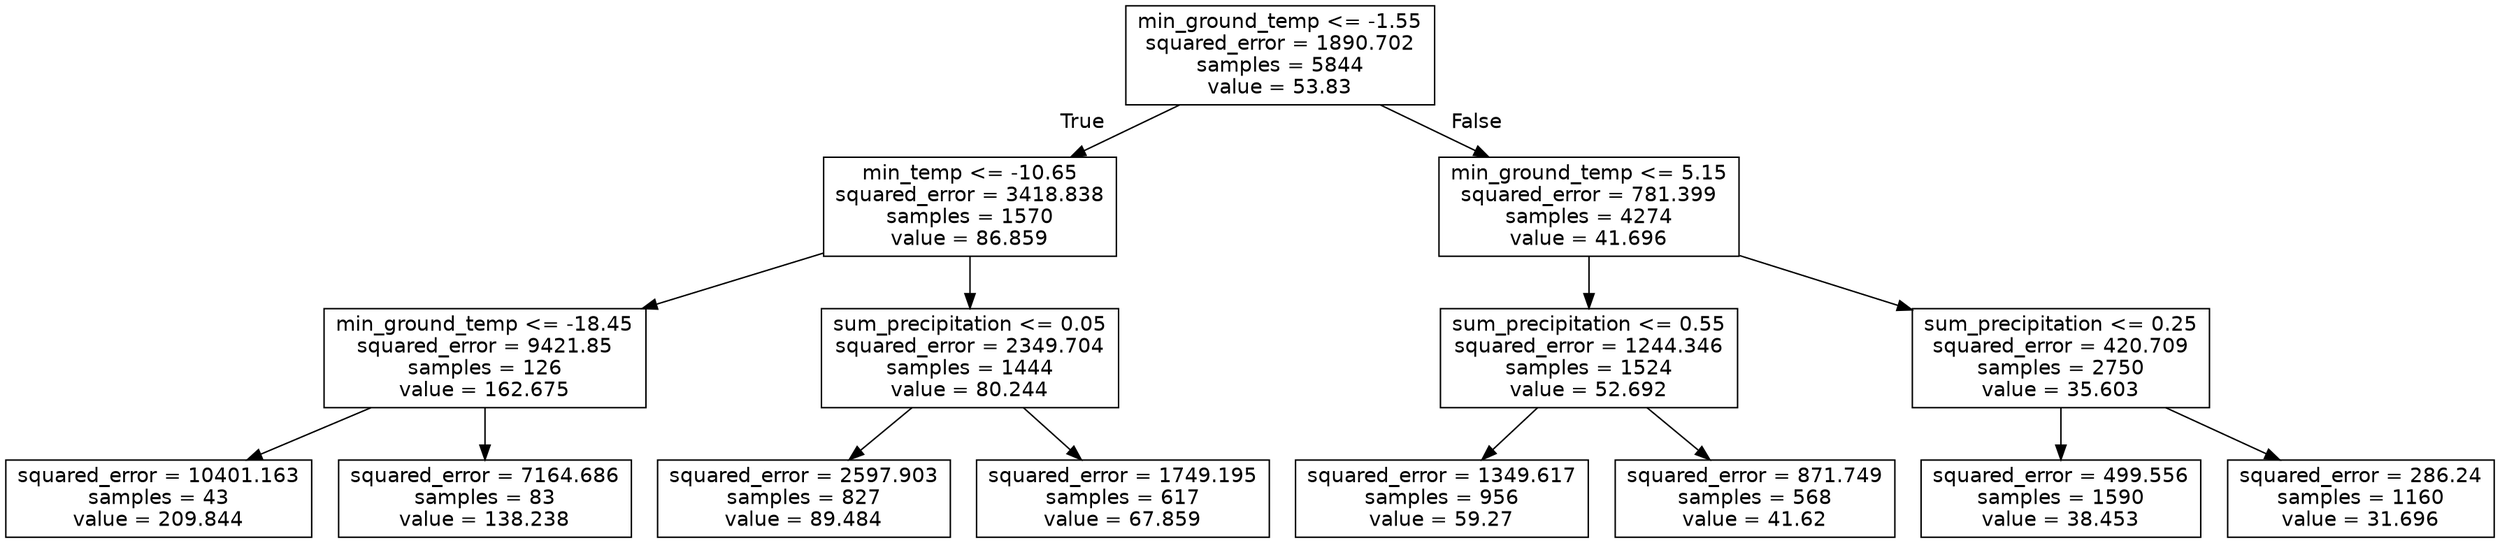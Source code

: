 digraph Tree {
node [shape=box, fontname="helvetica"] ;
edge [fontname="helvetica"] ;
0 [label="min_ground_temp <= -1.55\nsquared_error = 1890.702\nsamples = 5844\nvalue = 53.83"] ;
1 [label="min_temp <= -10.65\nsquared_error = 3418.838\nsamples = 1570\nvalue = 86.859"] ;
0 -> 1 [labeldistance=2.5, labelangle=45, headlabel="True"] ;
2 [label="min_ground_temp <= -18.45\nsquared_error = 9421.85\nsamples = 126\nvalue = 162.675"] ;
1 -> 2 ;
3 [label="squared_error = 10401.163\nsamples = 43\nvalue = 209.844"] ;
2 -> 3 ;
4 [label="squared_error = 7164.686\nsamples = 83\nvalue = 138.238"] ;
2 -> 4 ;
5 [label="sum_precipitation <= 0.05\nsquared_error = 2349.704\nsamples = 1444\nvalue = 80.244"] ;
1 -> 5 ;
6 [label="squared_error = 2597.903\nsamples = 827\nvalue = 89.484"] ;
5 -> 6 ;
7 [label="squared_error = 1749.195\nsamples = 617\nvalue = 67.859"] ;
5 -> 7 ;
8 [label="min_ground_temp <= 5.15\nsquared_error = 781.399\nsamples = 4274\nvalue = 41.696"] ;
0 -> 8 [labeldistance=2.5, labelangle=-45, headlabel="False"] ;
9 [label="sum_precipitation <= 0.55\nsquared_error = 1244.346\nsamples = 1524\nvalue = 52.692"] ;
8 -> 9 ;
10 [label="squared_error = 1349.617\nsamples = 956\nvalue = 59.27"] ;
9 -> 10 ;
11 [label="squared_error = 871.749\nsamples = 568\nvalue = 41.62"] ;
9 -> 11 ;
12 [label="sum_precipitation <= 0.25\nsquared_error = 420.709\nsamples = 2750\nvalue = 35.603"] ;
8 -> 12 ;
13 [label="squared_error = 499.556\nsamples = 1590\nvalue = 38.453"] ;
12 -> 13 ;
14 [label="squared_error = 286.24\nsamples = 1160\nvalue = 31.696"] ;
12 -> 14 ;
}